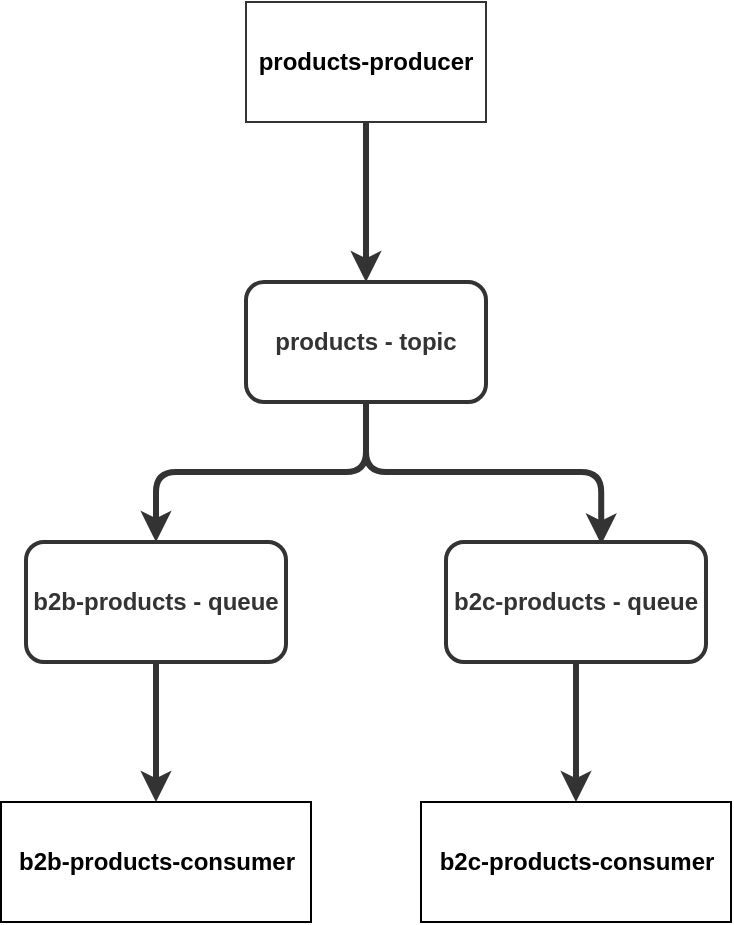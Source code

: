 <mxfile>
    <diagram id="cFgmJJYGMVt1y4sCqzDy" name="Page-1">
        <mxGraphModel dx="1186" dy="429" grid="1" gridSize="10" guides="1" tooltips="1" connect="1" arrows="1" fold="1" page="1" pageScale="1" pageWidth="850" pageHeight="1100" background="#ffffff" math="0" shadow="0">
            <root>
                <mxCell id="0"/>
                <mxCell id="1" parent="0"/>
                <mxCell id="8" style="edgeStyle=none;html=1;entryX=0.5;entryY=0;entryDx=0;entryDy=0;strokeColor=#333333;strokeWidth=3;" edge="1" parent="1" source="2" target="3">
                    <mxGeometry relative="1" as="geometry"/>
                </mxCell>
                <mxCell id="2" value="products-producer" style="rounded=0;whiteSpace=wrap;html=1;strokeColor=#333333;fontStyle=1" vertex="1" parent="1">
                    <mxGeometry x="360" y="100" width="120" height="60" as="geometry"/>
                </mxCell>
                <mxCell id="9" style="edgeStyle=orthogonalEdgeStyle;html=1;entryX=0.5;entryY=0;entryDx=0;entryDy=0;strokeColor=#333333;strokeWidth=3;" edge="1" parent="1" source="3" target="4">
                    <mxGeometry relative="1" as="geometry"/>
                </mxCell>
                <mxCell id="10" style="edgeStyle=orthogonalEdgeStyle;html=1;exitX=0.5;exitY=1;exitDx=0;exitDy=0;entryX=0.597;entryY=0.02;entryDx=0;entryDy=0;entryPerimeter=0;strokeColor=#333333;strokeWidth=3;" edge="1" parent="1" source="3" target="5">
                    <mxGeometry relative="1" as="geometry"/>
                </mxCell>
                <mxCell id="3" value="products - topic" style="rounded=1;whiteSpace=wrap;html=1;fillColor=#FFFFFF;fontColor=#333333;strokeColor=#333333;strokeWidth=2;fontStyle=1" vertex="1" parent="1">
                    <mxGeometry x="360" y="240" width="120" height="60" as="geometry"/>
                </mxCell>
                <mxCell id="11" style="edgeStyle=orthogonalEdgeStyle;html=1;entryX=0.5;entryY=0;entryDx=0;entryDy=0;strokeColor=#333333;strokeWidth=3;" edge="1" parent="1" source="4" target="6">
                    <mxGeometry relative="1" as="geometry"/>
                </mxCell>
                <mxCell id="4" value="b2b-products - queue" style="rounded=1;whiteSpace=wrap;html=1;fillColor=#FFFFFF;strokeColor=#333333;fontColor=#333333;strokeWidth=2;fontStyle=1" vertex="1" parent="1">
                    <mxGeometry x="250" y="370" width="130" height="60" as="geometry"/>
                </mxCell>
                <mxCell id="12" style="edgeStyle=orthogonalEdgeStyle;html=1;entryX=0.5;entryY=0;entryDx=0;entryDy=0;strokeColor=#333333;strokeWidth=3;" edge="1" parent="1" source="5" target="7">
                    <mxGeometry relative="1" as="geometry"/>
                </mxCell>
                <mxCell id="5" value="b2c-products - queue" style="rounded=1;whiteSpace=wrap;html=1;fontColor=#333333;fillColor=#FFFFFF;strokeColor=#333333;strokeWidth=2;fontStyle=1" vertex="1" parent="1">
                    <mxGeometry x="460" y="370" width="130" height="60" as="geometry"/>
                </mxCell>
                <mxCell id="6" value="b2b-products-consumer" style="rounded=0;whiteSpace=wrap;html=1;fontStyle=1" vertex="1" parent="1">
                    <mxGeometry x="237.5" y="500" width="155" height="60" as="geometry"/>
                </mxCell>
                <mxCell id="7" value="b2c-products-consumer" style="rounded=0;whiteSpace=wrap;html=1;fontStyle=1" vertex="1" parent="1">
                    <mxGeometry x="447.5" y="500" width="155" height="60" as="geometry"/>
                </mxCell>
            </root>
        </mxGraphModel>
    </diagram>
</mxfile>